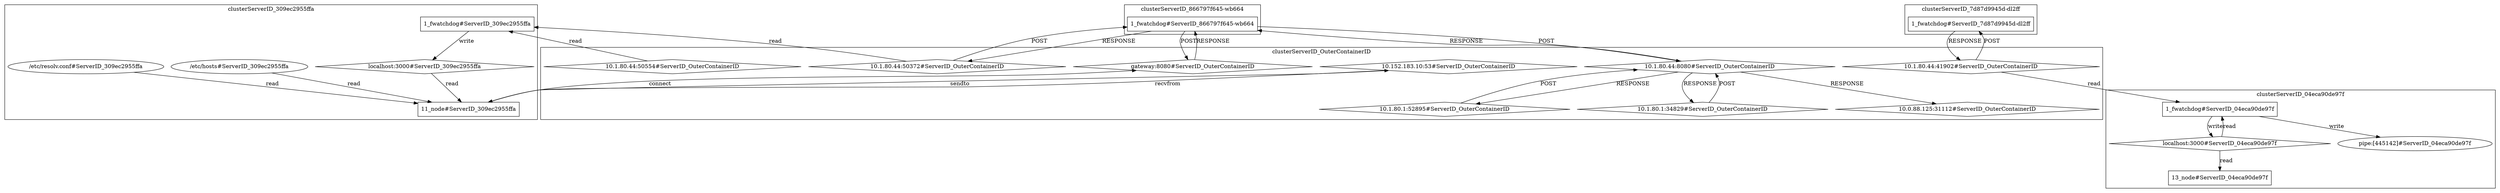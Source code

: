 digraph G {
	"10.1.80.44:50372#ServerID_OuterContainerID"->"1_fwatchdog#ServerID_866797f645-wb664"[ label="POST" ];
	"10.1.80.44:41902#ServerID_OuterContainerID"->"1_fwatchdog#ServerID_7d87d9945d-dl2ff"[ label="POST" ];
	"1_fwatchdog#ServerID_866797f645-wb664"->"gateway:8080#ServerID_OuterContainerID"[ label="POST" ];
	"1_fwatchdog#ServerID_866797f645-wb664"->"10.1.80.44:8080#ServerID_OuterContainerID"[ label="POST" ];
	"10.1.80.44:8080#ServerID_OuterContainerID"->"1_fwatchdog#ServerID_866797f645-wb664"[ label="RESPONSE" ];
	"gateway:8080#ServerID_OuterContainerID"->"1_fwatchdog#ServerID_866797f645-wb664"[ label="RESPONSE" ];
	"1_fwatchdog#ServerID_7d87d9945d-dl2ff"->"10.1.80.44:41902#ServerID_OuterContainerID"[ label="RESPONSE" ];
	"1_fwatchdog#ServerID_866797f645-wb664"->"10.1.80.44:50372#ServerID_OuterContainerID"[ label="RESPONSE" ];
	"1_fwatchdog#ServerID_309ec2955ffa"->"localhost:3000#ServerID_309ec2955ffa"[ label="write" ];
	"/etc/hosts#ServerID_309ec2955ffa"->"11_node#ServerID_309ec2955ffa"[ label="read" ];
	"10.1.80.44:50372#ServerID_OuterContainerID"->"1_fwatchdog#ServerID_309ec2955ffa"[ label="read" ];
	"localhost:3000#ServerID_309ec2955ffa"->"11_node#ServerID_309ec2955ffa"[ label="read" ];
	"11_node#ServerID_309ec2955ffa"->"10.152.183.10:53#ServerID_OuterContainerID"[ label="sendto" ];
	"/etc/resolv.conf#ServerID_309ec2955ffa"->"11_node#ServerID_309ec2955ffa"[ label="read" ];
	"10.152.183.10:53#ServerID_OuterContainerID"->"11_node#ServerID_309ec2955ffa"[ label="recvfrom" ];
	"10.1.80.44:41902#ServerID_OuterContainerID"->"1_fwatchdog#ServerID_04eca90de97f"[ label="read" ];
	"1_fwatchdog#ServerID_04eca90de97f"->"localhost:3000#ServerID_04eca90de97f"[ label="write" ];
	"11_node#ServerID_309ec2955ffa"->"gateway:8080#ServerID_OuterContainerID"[ label="connect" ];
	"localhost:3000#ServerID_04eca90de97f"->"13_node#ServerID_04eca90de97f"[ label="read" ];
	"localhost:3000#ServerID_04eca90de97f"->"1_fwatchdog#ServerID_04eca90de97f"[ label="read" ];
	"1_fwatchdog#ServerID_04eca90de97f"->"pipe:[445142]#ServerID_04eca90de97f"[ label="write" ];
	"10.1.80.44:50554#ServerID_OuterContainerID"->"1_fwatchdog#ServerID_309ec2955ffa"[ label="read" ];
	"10.1.80.1:34829#ServerID_OuterContainerID"->"10.1.80.44:8080#ServerID_OuterContainerID"[ label="POST" ];
	"10.1.80.44:8080#ServerID_OuterContainerID"->"10.1.80.1:34829#ServerID_OuterContainerID"[ label="RESPONSE" ];
	"10.1.80.44:8080#ServerID_OuterContainerID"->"10.0.88.125:31112#ServerID_OuterContainerID"[ label="RESPONSE" ];
	"10.1.80.1:52895#ServerID_OuterContainerID"->"10.1.80.44:8080#ServerID_OuterContainerID"[ label="POST" ];
	"10.1.80.44:8080#ServerID_OuterContainerID"->"10.1.80.1:52895#ServerID_OuterContainerID"[ label="RESPONSE" ];
	subgraph "clusterServerID_04eca90de97f" {
	label="clusterServerID_04eca90de97f";
	"13_node#ServerID_04eca90de97f" [ shape=box ];
	"1_fwatchdog#ServerID_04eca90de97f" [ shape=box ];
	"localhost:3000#ServerID_04eca90de97f" [ shape=diamond ];
	"pipe:[445142]#ServerID_04eca90de97f" [ shape=ellipse ];

}
;
	subgraph "clusterServerID_309ec2955ffa" {
	label="clusterServerID_309ec2955ffa";
	"/etc/hosts#ServerID_309ec2955ffa" [ shape=ellipse ];
	"/etc/resolv.conf#ServerID_309ec2955ffa" [ shape=ellipse ];
	"11_node#ServerID_309ec2955ffa" [ shape=box ];
	"1_fwatchdog#ServerID_309ec2955ffa" [ shape=box ];
	"localhost:3000#ServerID_309ec2955ffa" [ shape=diamond ];

}
;
	subgraph "clusterServerID_7d87d9945d-dl2ff" {
	label="clusterServerID_7d87d9945d-dl2ff";
	"1_fwatchdog#ServerID_7d87d9945d-dl2ff" [ shape=box ];

}
;
	subgraph "clusterServerID_866797f645-wb664" {
	label="clusterServerID_866797f645-wb664";
	"1_fwatchdog#ServerID_866797f645-wb664" [ shape=box ];

}
;
	subgraph "clusterServerID_OuterContainerID" {
	label="clusterServerID_OuterContainerID";
	"10.0.88.125:31112#ServerID_OuterContainerID" [ shape=diamond ];
	"10.1.80.1:34829#ServerID_OuterContainerID" [ shape=diamond ];
	"10.1.80.1:52895#ServerID_OuterContainerID" [ shape=diamond ];
	"10.1.80.44:41902#ServerID_OuterContainerID" [ shape=diamond ];
	"10.1.80.44:50372#ServerID_OuterContainerID" [ shape=diamond ];
	"10.1.80.44:50554#ServerID_OuterContainerID" [ shape=diamond ];
	"10.1.80.44:8080#ServerID_OuterContainerID" [ shape=diamond ];
	"10.152.183.10:53#ServerID_OuterContainerID" [ shape=diamond ];
	"gateway:8080#ServerID_OuterContainerID" [ shape=diamond ];

}
;

}

